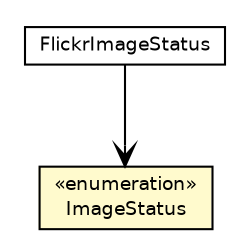 #!/usr/local/bin/dot
#
# Class diagram 
# Generated by UmlGraph version 4.6 (http://www.spinellis.gr/sw/umlgraph)
#

digraph G {
	edge [fontname="Helvetica",fontsize=10,labelfontname="Helvetica",labelfontsize=10];
	node [fontname="Helvetica",fontsize=10,shape=plaintext];
	// net.chrissearle.flickrvote.flickr.model.FlickrImageStatus
	c460 [label=<<table border="0" cellborder="1" cellspacing="0" cellpadding="2" port="p" href="./FlickrImageStatus.html">
		<tr><td><table border="0" cellspacing="0" cellpadding="1">
			<tr><td> FlickrImageStatus </td></tr>
		</table></td></tr>
		</table>>, fontname="Helvetica", fontcolor="black", fontsize=9.0];
	// net.chrissearle.flickrvote.flickr.model.FlickrImageStatus.ImageStatus
	c461 [label=<<table border="0" cellborder="1" cellspacing="0" cellpadding="2" port="p" bgcolor="lemonChiffon" href="./FlickrImageStatus.ImageStatus.html">
		<tr><td><table border="0" cellspacing="0" cellpadding="1">
			<tr><td> &laquo;enumeration&raquo; </td></tr>
			<tr><td> ImageStatus </td></tr>
		</table></td></tr>
		</table>>, fontname="Helvetica", fontcolor="black", fontsize=9.0];
	// net.chrissearle.flickrvote.flickr.model.FlickrImageStatus NAVASSOC net.chrissearle.flickrvote.flickr.model.FlickrImageStatus.ImageStatus
	c460:p -> c461:p [taillabel="", label="", headlabel="", fontname="Helvetica", fontcolor="black", fontsize=10.0, color="black", arrowhead=open];
}

